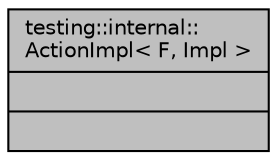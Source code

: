 digraph "testing::internal::ActionImpl&lt; F, Impl &gt;"
{
 // LATEX_PDF_SIZE
  bgcolor="transparent";
  edge [fontname="Helvetica",fontsize="10",labelfontname="Helvetica",labelfontsize="10"];
  node [fontname="Helvetica",fontsize="10",shape=record];
  Node1 [label="{testing::internal::\lActionImpl\< F, Impl \>\n||}",height=0.2,width=0.4,color="black", fillcolor="grey75", style="filled", fontcolor="black",tooltip=" "];
}
